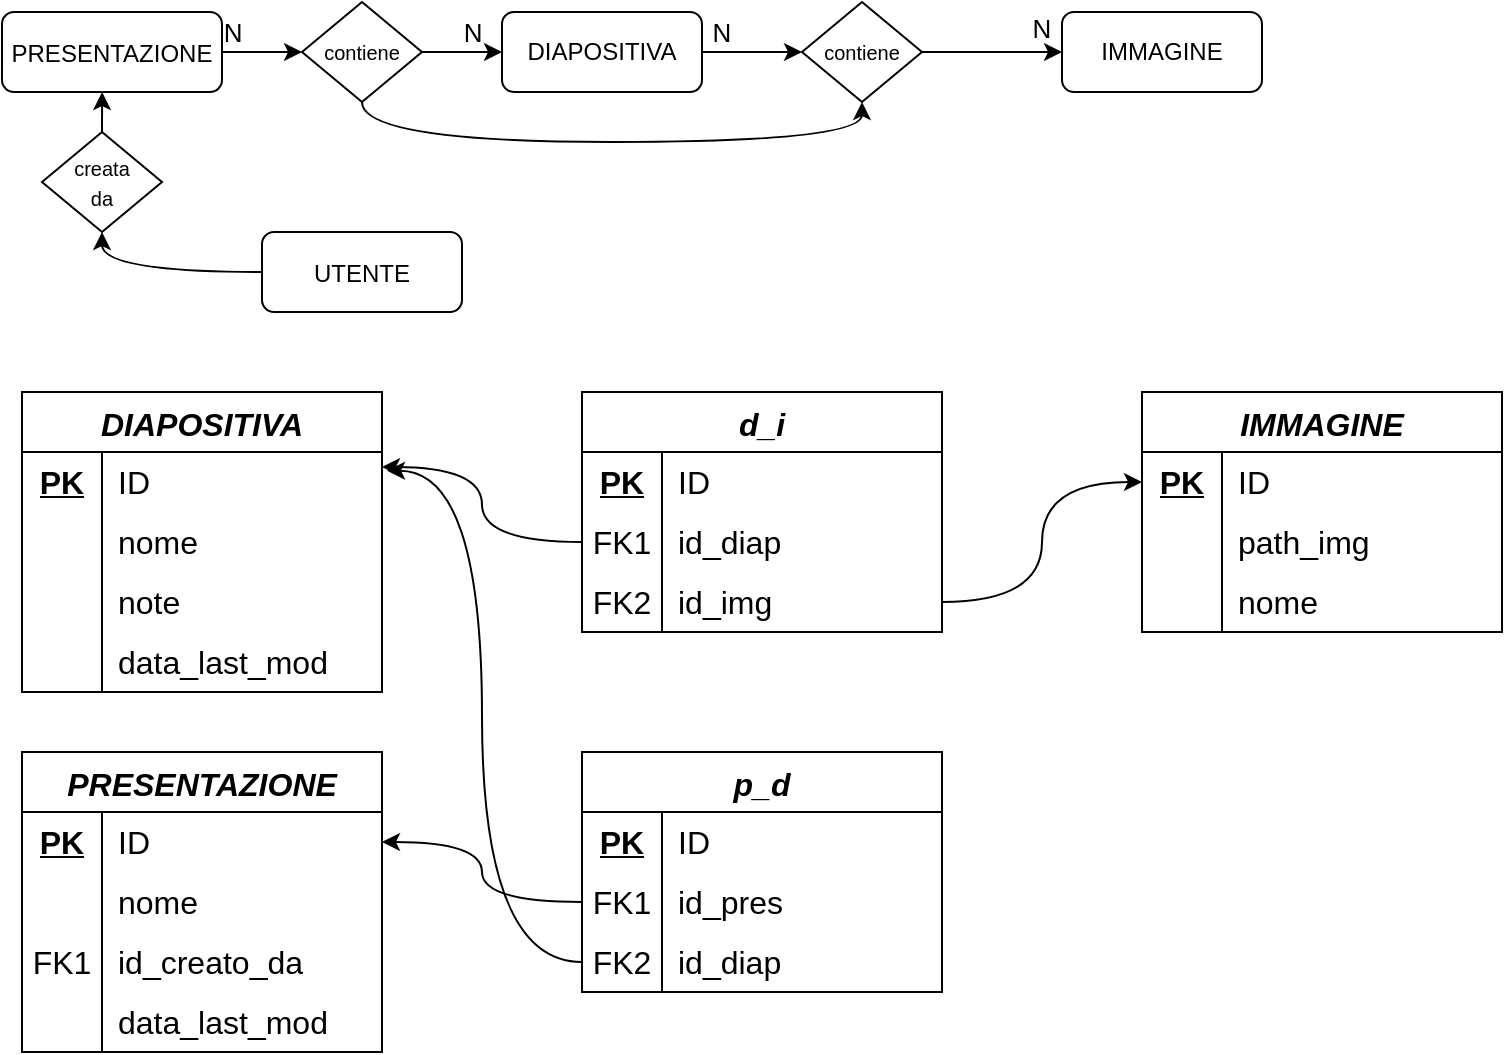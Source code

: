 <mxfile version="20.8.13" type="device"><diagram id="C5RBs43oDa-KdzZeNtuy" name="Page-1"><mxGraphModel dx="977" dy="1077" grid="1" gridSize="10" guides="1" tooltips="1" connect="1" arrows="1" fold="1" page="1" pageScale="1" pageWidth="827" pageHeight="1169" math="0" shadow="0"><root><mxCell id="WIyWlLk6GJQsqaUBKTNV-0"/><mxCell id="WIyWlLk6GJQsqaUBKTNV-1" parent="WIyWlLk6GJQsqaUBKTNV-0"/><mxCell id="9NFV3oG-0b1aUYeDkSqM-2" style="edgeStyle=orthogonalEdgeStyle;rounded=0;orthogonalLoop=1;jettySize=auto;html=1;exitX=1;exitY=0.5;exitDx=0;exitDy=0;entryX=0;entryY=0.5;entryDx=0;entryDy=0;fontSize=13;" edge="1" parent="WIyWlLk6GJQsqaUBKTNV-1" source="9NFV3oG-0b1aUYeDkSqM-0" target="9NFV3oG-0b1aUYeDkSqM-1"><mxGeometry relative="1" as="geometry"/></mxCell><mxCell id="9NFV3oG-0b1aUYeDkSqM-0" value="DIAPOSITIVA" style="rounded=1;whiteSpace=wrap;html=1;" vertex="1" parent="WIyWlLk6GJQsqaUBKTNV-1"><mxGeometry x="280" y="40" width="100" height="40" as="geometry"/></mxCell><mxCell id="9NFV3oG-0b1aUYeDkSqM-4" style="edgeStyle=orthogonalEdgeStyle;rounded=0;orthogonalLoop=1;jettySize=auto;html=1;exitX=1;exitY=0.5;exitDx=0;exitDy=0;entryX=0;entryY=0.5;entryDx=0;entryDy=0;fontSize=13;" edge="1" parent="WIyWlLk6GJQsqaUBKTNV-1" source="9NFV3oG-0b1aUYeDkSqM-1" target="9NFV3oG-0b1aUYeDkSqM-3"><mxGeometry relative="1" as="geometry"/></mxCell><mxCell id="9NFV3oG-0b1aUYeDkSqM-1" value="&lt;font style=&quot;font-size: 10px;&quot;&gt;contiene&lt;/font&gt;" style="rhombus;whiteSpace=wrap;html=1;" vertex="1" parent="WIyWlLk6GJQsqaUBKTNV-1"><mxGeometry x="430" y="35" width="60" height="50" as="geometry"/></mxCell><mxCell id="9NFV3oG-0b1aUYeDkSqM-3" value="IMMAGINE" style="rounded=1;whiteSpace=wrap;html=1;" vertex="1" parent="WIyWlLk6GJQsqaUBKTNV-1"><mxGeometry x="560" y="40" width="100" height="40" as="geometry"/></mxCell><mxCell id="9NFV3oG-0b1aUYeDkSqM-89" style="edgeStyle=orthogonalEdgeStyle;curved=1;rounded=0;orthogonalLoop=1;jettySize=auto;html=1;exitX=0;exitY=0.5;exitDx=0;exitDy=0;entryX=0.5;entryY=1;entryDx=0;entryDy=0;fontSize=13;" edge="1" parent="WIyWlLk6GJQsqaUBKTNV-1" source="9NFV3oG-0b1aUYeDkSqM-5" target="9NFV3oG-0b1aUYeDkSqM-88"><mxGeometry relative="1" as="geometry"/></mxCell><mxCell id="9NFV3oG-0b1aUYeDkSqM-5" value="&lt;font style=&quot;font-size: 12px;&quot;&gt;UTENTE&lt;/font&gt;" style="rounded=1;whiteSpace=wrap;html=1;fontSize=13;" vertex="1" parent="WIyWlLk6GJQsqaUBKTNV-1"><mxGeometry x="160" y="150" width="100" height="40" as="geometry"/></mxCell><mxCell id="9NFV3oG-0b1aUYeDkSqM-8" value="DIAPOSITIVA" style="shape=table;startSize=30;container=1;collapsible=0;childLayout=tableLayout;fixedRows=1;rowLines=0;fontStyle=3;strokeColor=default;fontSize=16;" vertex="1" parent="WIyWlLk6GJQsqaUBKTNV-1"><mxGeometry x="40" y="230" width="180" height="150" as="geometry"/></mxCell><mxCell id="9NFV3oG-0b1aUYeDkSqM-9" value="" style="shape=tableRow;horizontal=0;startSize=0;swimlaneHead=0;swimlaneBody=0;top=0;left=0;bottom=0;right=0;collapsible=0;dropTarget=0;fillColor=none;points=[[0,0.5],[1,0.5]];portConstraint=eastwest;strokeColor=inherit;fontSize=16;" vertex="1" parent="9NFV3oG-0b1aUYeDkSqM-8"><mxGeometry y="30" width="180" height="30" as="geometry"/></mxCell><mxCell id="9NFV3oG-0b1aUYeDkSqM-10" value="&lt;b&gt;&lt;u&gt;PK&lt;/u&gt;&lt;/b&gt;" style="shape=partialRectangle;html=1;whiteSpace=wrap;connectable=0;fillColor=none;top=0;left=0;bottom=0;right=0;overflow=hidden;pointerEvents=1;strokeColor=inherit;fontSize=16;" vertex="1" parent="9NFV3oG-0b1aUYeDkSqM-9"><mxGeometry width="40" height="30" as="geometry"><mxRectangle width="40" height="30" as="alternateBounds"/></mxGeometry></mxCell><mxCell id="9NFV3oG-0b1aUYeDkSqM-11" value="ID" style="shape=partialRectangle;html=1;whiteSpace=wrap;connectable=0;fillColor=none;top=0;left=0;bottom=0;right=0;align=left;spacingLeft=6;overflow=hidden;strokeColor=inherit;fontSize=16;" vertex="1" parent="9NFV3oG-0b1aUYeDkSqM-9"><mxGeometry x="40" width="140" height="30" as="geometry"><mxRectangle width="140" height="30" as="alternateBounds"/></mxGeometry></mxCell><mxCell id="9NFV3oG-0b1aUYeDkSqM-12" value="" style="shape=tableRow;horizontal=0;startSize=0;swimlaneHead=0;swimlaneBody=0;top=0;left=0;bottom=0;right=0;collapsible=0;dropTarget=0;fillColor=none;points=[[0,0.5],[1,0.5]];portConstraint=eastwest;strokeColor=inherit;fontSize=16;" vertex="1" parent="9NFV3oG-0b1aUYeDkSqM-8"><mxGeometry y="60" width="180" height="30" as="geometry"/></mxCell><mxCell id="9NFV3oG-0b1aUYeDkSqM-13" value="" style="shape=partialRectangle;html=1;whiteSpace=wrap;connectable=0;fillColor=none;top=0;left=0;bottom=0;right=0;overflow=hidden;strokeColor=inherit;fontSize=16;" vertex="1" parent="9NFV3oG-0b1aUYeDkSqM-12"><mxGeometry width="40" height="30" as="geometry"><mxRectangle width="40" height="30" as="alternateBounds"/></mxGeometry></mxCell><mxCell id="9NFV3oG-0b1aUYeDkSqM-14" value="nome" style="shape=partialRectangle;html=1;whiteSpace=wrap;connectable=0;fillColor=none;top=0;left=0;bottom=0;right=0;align=left;spacingLeft=6;overflow=hidden;strokeColor=inherit;fontSize=16;" vertex="1" parent="9NFV3oG-0b1aUYeDkSqM-12"><mxGeometry x="40" width="140" height="30" as="geometry"><mxRectangle width="140" height="30" as="alternateBounds"/></mxGeometry></mxCell><mxCell id="9NFV3oG-0b1aUYeDkSqM-18" value="" style="shape=tableRow;horizontal=0;startSize=0;swimlaneHead=0;swimlaneBody=0;top=0;left=0;bottom=0;right=0;collapsible=0;dropTarget=0;fillColor=none;points=[[0,0.5],[1,0.5]];portConstraint=eastwest;strokeColor=inherit;fontSize=16;" vertex="1" parent="9NFV3oG-0b1aUYeDkSqM-8"><mxGeometry y="90" width="180" height="30" as="geometry"/></mxCell><mxCell id="9NFV3oG-0b1aUYeDkSqM-19" value="" style="shape=partialRectangle;html=1;whiteSpace=wrap;connectable=0;fillColor=none;top=0;left=0;bottom=0;right=0;overflow=hidden;strokeColor=inherit;fontSize=16;" vertex="1" parent="9NFV3oG-0b1aUYeDkSqM-18"><mxGeometry width="40" height="30" as="geometry"><mxRectangle width="40" height="30" as="alternateBounds"/></mxGeometry></mxCell><mxCell id="9NFV3oG-0b1aUYeDkSqM-20" value="note" style="shape=partialRectangle;html=1;whiteSpace=wrap;connectable=0;fillColor=none;top=0;left=0;bottom=0;right=0;align=left;spacingLeft=6;overflow=hidden;strokeColor=inherit;fontSize=16;" vertex="1" parent="9NFV3oG-0b1aUYeDkSqM-18"><mxGeometry x="40" width="140" height="30" as="geometry"><mxRectangle width="140" height="30" as="alternateBounds"/></mxGeometry></mxCell><mxCell id="9NFV3oG-0b1aUYeDkSqM-21" value="" style="shape=tableRow;horizontal=0;startSize=0;swimlaneHead=0;swimlaneBody=0;top=0;left=0;bottom=0;right=0;collapsible=0;dropTarget=0;fillColor=none;points=[[0,0.5],[1,0.5]];portConstraint=eastwest;strokeColor=inherit;fontSize=16;" vertex="1" parent="9NFV3oG-0b1aUYeDkSqM-8"><mxGeometry y="120" width="180" height="30" as="geometry"/></mxCell><mxCell id="9NFV3oG-0b1aUYeDkSqM-22" value="" style="shape=partialRectangle;html=1;whiteSpace=wrap;connectable=0;fillColor=none;top=0;left=0;bottom=0;right=0;overflow=hidden;strokeColor=inherit;fontSize=16;" vertex="1" parent="9NFV3oG-0b1aUYeDkSqM-21"><mxGeometry width="40" height="30" as="geometry"><mxRectangle width="40" height="30" as="alternateBounds"/></mxGeometry></mxCell><mxCell id="9NFV3oG-0b1aUYeDkSqM-23" value="data_last_mod" style="shape=partialRectangle;html=1;whiteSpace=wrap;connectable=0;fillColor=none;top=0;left=0;bottom=0;right=0;align=left;spacingLeft=6;overflow=hidden;strokeColor=inherit;fontSize=16;" vertex="1" parent="9NFV3oG-0b1aUYeDkSqM-21"><mxGeometry x="40" width="140" height="30" as="geometry"><mxRectangle width="140" height="30" as="alternateBounds"/></mxGeometry></mxCell><mxCell id="9NFV3oG-0b1aUYeDkSqM-24" value="IMMAGINE" style="shape=table;startSize=30;container=1;collapsible=0;childLayout=tableLayout;fixedRows=1;rowLines=0;fontStyle=3;strokeColor=default;fontSize=16;" vertex="1" parent="WIyWlLk6GJQsqaUBKTNV-1"><mxGeometry x="600" y="230" width="180" height="120" as="geometry"/></mxCell><mxCell id="9NFV3oG-0b1aUYeDkSqM-25" value="" style="shape=tableRow;horizontal=0;startSize=0;swimlaneHead=0;swimlaneBody=0;top=0;left=0;bottom=0;right=0;collapsible=0;dropTarget=0;fillColor=none;points=[[0,0.5],[1,0.5]];portConstraint=eastwest;strokeColor=inherit;fontSize=16;" vertex="1" parent="9NFV3oG-0b1aUYeDkSqM-24"><mxGeometry y="30" width="180" height="30" as="geometry"/></mxCell><mxCell id="9NFV3oG-0b1aUYeDkSqM-26" value="&lt;b&gt;&lt;u&gt;PK&lt;/u&gt;&lt;/b&gt;" style="shape=partialRectangle;html=1;whiteSpace=wrap;connectable=0;fillColor=none;top=0;left=0;bottom=0;right=0;overflow=hidden;pointerEvents=1;strokeColor=inherit;fontSize=16;" vertex="1" parent="9NFV3oG-0b1aUYeDkSqM-25"><mxGeometry width="40" height="30" as="geometry"><mxRectangle width="40" height="30" as="alternateBounds"/></mxGeometry></mxCell><mxCell id="9NFV3oG-0b1aUYeDkSqM-27" value="ID" style="shape=partialRectangle;html=1;whiteSpace=wrap;connectable=0;fillColor=none;top=0;left=0;bottom=0;right=0;align=left;spacingLeft=6;overflow=hidden;strokeColor=inherit;fontSize=16;" vertex="1" parent="9NFV3oG-0b1aUYeDkSqM-25"><mxGeometry x="40" width="140" height="30" as="geometry"><mxRectangle width="140" height="30" as="alternateBounds"/></mxGeometry></mxCell><mxCell id="9NFV3oG-0b1aUYeDkSqM-28" value="" style="shape=tableRow;horizontal=0;startSize=0;swimlaneHead=0;swimlaneBody=0;top=0;left=0;bottom=0;right=0;collapsible=0;dropTarget=0;fillColor=none;points=[[0,0.5],[1,0.5]];portConstraint=eastwest;strokeColor=inherit;fontSize=16;" vertex="1" parent="9NFV3oG-0b1aUYeDkSqM-24"><mxGeometry y="60" width="180" height="30" as="geometry"/></mxCell><mxCell id="9NFV3oG-0b1aUYeDkSqM-29" value="" style="shape=partialRectangle;html=1;whiteSpace=wrap;connectable=0;fillColor=none;top=0;left=0;bottom=0;right=0;overflow=hidden;strokeColor=inherit;fontSize=16;" vertex="1" parent="9NFV3oG-0b1aUYeDkSqM-28"><mxGeometry width="40" height="30" as="geometry"><mxRectangle width="40" height="30" as="alternateBounds"/></mxGeometry></mxCell><mxCell id="9NFV3oG-0b1aUYeDkSqM-30" value="path_img" style="shape=partialRectangle;html=1;whiteSpace=wrap;connectable=0;fillColor=none;top=0;left=0;bottom=0;right=0;align=left;spacingLeft=6;overflow=hidden;strokeColor=inherit;fontSize=16;" vertex="1" parent="9NFV3oG-0b1aUYeDkSqM-28"><mxGeometry x="40" width="140" height="30" as="geometry"><mxRectangle width="140" height="30" as="alternateBounds"/></mxGeometry></mxCell><mxCell id="9NFV3oG-0b1aUYeDkSqM-31" value="" style="shape=tableRow;horizontal=0;startSize=0;swimlaneHead=0;swimlaneBody=0;top=0;left=0;bottom=0;right=0;collapsible=0;dropTarget=0;fillColor=none;points=[[0,0.5],[1,0.5]];portConstraint=eastwest;strokeColor=inherit;fontSize=16;" vertex="1" parent="9NFV3oG-0b1aUYeDkSqM-24"><mxGeometry y="90" width="180" height="30" as="geometry"/></mxCell><mxCell id="9NFV3oG-0b1aUYeDkSqM-32" value="" style="shape=partialRectangle;html=1;whiteSpace=wrap;connectable=0;fillColor=none;top=0;left=0;bottom=0;right=0;overflow=hidden;strokeColor=inherit;fontSize=16;" vertex="1" parent="9NFV3oG-0b1aUYeDkSqM-31"><mxGeometry width="40" height="30" as="geometry"><mxRectangle width="40" height="30" as="alternateBounds"/></mxGeometry></mxCell><mxCell id="9NFV3oG-0b1aUYeDkSqM-33" value="nome" style="shape=partialRectangle;html=1;whiteSpace=wrap;connectable=0;fillColor=none;top=0;left=0;bottom=0;right=0;align=left;spacingLeft=6;overflow=hidden;strokeColor=inherit;fontSize=16;" vertex="1" parent="9NFV3oG-0b1aUYeDkSqM-31"><mxGeometry x="40" width="140" height="30" as="geometry"><mxRectangle width="140" height="30" as="alternateBounds"/></mxGeometry></mxCell><mxCell id="9NFV3oG-0b1aUYeDkSqM-37" value="N" style="text;html=1;strokeColor=none;fillColor=none;align=center;verticalAlign=middle;whiteSpace=wrap;rounded=0;fontSize=13;" vertex="1" parent="WIyWlLk6GJQsqaUBKTNV-1"><mxGeometry x="380" y="42.5" width="20" height="15" as="geometry"/></mxCell><mxCell id="9NFV3oG-0b1aUYeDkSqM-38" value="N" style="text;html=1;strokeColor=none;fillColor=none;align=center;verticalAlign=middle;whiteSpace=wrap;rounded=0;fontSize=13;" vertex="1" parent="WIyWlLk6GJQsqaUBKTNV-1"><mxGeometry x="540" y="40" width="20" height="15" as="geometry"/></mxCell><mxCell id="9NFV3oG-0b1aUYeDkSqM-39" value="d_i" style="shape=table;startSize=30;container=1;collapsible=0;childLayout=tableLayout;fixedRows=1;rowLines=0;fontStyle=3;strokeColor=default;fontSize=16;" vertex="1" parent="WIyWlLk6GJQsqaUBKTNV-1"><mxGeometry x="320" y="230" width="180" height="120" as="geometry"/></mxCell><mxCell id="9NFV3oG-0b1aUYeDkSqM-40" value="" style="shape=tableRow;horizontal=0;startSize=0;swimlaneHead=0;swimlaneBody=0;top=0;left=0;bottom=0;right=0;collapsible=0;dropTarget=0;fillColor=none;points=[[0,0.5],[1,0.5]];portConstraint=eastwest;strokeColor=inherit;fontSize=16;" vertex="1" parent="9NFV3oG-0b1aUYeDkSqM-39"><mxGeometry y="30" width="180" height="30" as="geometry"/></mxCell><mxCell id="9NFV3oG-0b1aUYeDkSqM-41" value="&lt;b&gt;&lt;u&gt;PK&lt;/u&gt;&lt;/b&gt;" style="shape=partialRectangle;html=1;whiteSpace=wrap;connectable=0;fillColor=none;top=0;left=0;bottom=0;right=0;overflow=hidden;pointerEvents=1;strokeColor=inherit;fontSize=16;" vertex="1" parent="9NFV3oG-0b1aUYeDkSqM-40"><mxGeometry width="40" height="30" as="geometry"><mxRectangle width="40" height="30" as="alternateBounds"/></mxGeometry></mxCell><mxCell id="9NFV3oG-0b1aUYeDkSqM-42" value="ID" style="shape=partialRectangle;html=1;whiteSpace=wrap;connectable=0;fillColor=none;top=0;left=0;bottom=0;right=0;align=left;spacingLeft=6;overflow=hidden;strokeColor=inherit;fontSize=16;" vertex="1" parent="9NFV3oG-0b1aUYeDkSqM-40"><mxGeometry x="40" width="140" height="30" as="geometry"><mxRectangle width="140" height="30" as="alternateBounds"/></mxGeometry></mxCell><mxCell id="9NFV3oG-0b1aUYeDkSqM-43" value="" style="shape=tableRow;horizontal=0;startSize=0;swimlaneHead=0;swimlaneBody=0;top=0;left=0;bottom=0;right=0;collapsible=0;dropTarget=0;fillColor=none;points=[[0,0.5],[1,0.5]];portConstraint=eastwest;strokeColor=inherit;fontSize=16;" vertex="1" parent="9NFV3oG-0b1aUYeDkSqM-39"><mxGeometry y="60" width="180" height="30" as="geometry"/></mxCell><mxCell id="9NFV3oG-0b1aUYeDkSqM-44" value="FK1" style="shape=partialRectangle;html=1;whiteSpace=wrap;connectable=0;fillColor=none;top=0;left=0;bottom=0;right=0;overflow=hidden;strokeColor=inherit;fontSize=16;" vertex="1" parent="9NFV3oG-0b1aUYeDkSqM-43"><mxGeometry width="40" height="30" as="geometry"><mxRectangle width="40" height="30" as="alternateBounds"/></mxGeometry></mxCell><mxCell id="9NFV3oG-0b1aUYeDkSqM-45" value="id_diap" style="shape=partialRectangle;html=1;whiteSpace=wrap;connectable=0;fillColor=none;top=0;left=0;bottom=0;right=0;align=left;spacingLeft=6;overflow=hidden;strokeColor=inherit;fontSize=16;" vertex="1" parent="9NFV3oG-0b1aUYeDkSqM-43"><mxGeometry x="40" width="140" height="30" as="geometry"><mxRectangle width="140" height="30" as="alternateBounds"/></mxGeometry></mxCell><mxCell id="9NFV3oG-0b1aUYeDkSqM-46" value="" style="shape=tableRow;horizontal=0;startSize=0;swimlaneHead=0;swimlaneBody=0;top=0;left=0;bottom=0;right=0;collapsible=0;dropTarget=0;fillColor=none;points=[[0,0.5],[1,0.5]];portConstraint=eastwest;strokeColor=inherit;fontSize=16;" vertex="1" parent="9NFV3oG-0b1aUYeDkSqM-39"><mxGeometry y="90" width="180" height="30" as="geometry"/></mxCell><mxCell id="9NFV3oG-0b1aUYeDkSqM-47" value="FK2" style="shape=partialRectangle;html=1;whiteSpace=wrap;connectable=0;fillColor=none;top=0;left=0;bottom=0;right=0;overflow=hidden;strokeColor=inherit;fontSize=16;" vertex="1" parent="9NFV3oG-0b1aUYeDkSqM-46"><mxGeometry width="40" height="30" as="geometry"><mxRectangle width="40" height="30" as="alternateBounds"/></mxGeometry></mxCell><mxCell id="9NFV3oG-0b1aUYeDkSqM-48" value="id_img" style="shape=partialRectangle;html=1;whiteSpace=wrap;connectable=0;fillColor=none;top=0;left=0;bottom=0;right=0;align=left;spacingLeft=6;overflow=hidden;strokeColor=inherit;fontSize=16;" vertex="1" parent="9NFV3oG-0b1aUYeDkSqM-46"><mxGeometry x="40" width="140" height="30" as="geometry"><mxRectangle width="140" height="30" as="alternateBounds"/></mxGeometry></mxCell><mxCell id="9NFV3oG-0b1aUYeDkSqM-50" style="edgeStyle=orthogonalEdgeStyle;rounded=0;orthogonalLoop=1;jettySize=auto;html=1;exitX=0;exitY=0.5;exitDx=0;exitDy=0;entryX=1;entryY=0.25;entryDx=0;entryDy=0;fontSize=13;curved=1;" edge="1" parent="WIyWlLk6GJQsqaUBKTNV-1" source="9NFV3oG-0b1aUYeDkSqM-43" target="9NFV3oG-0b1aUYeDkSqM-8"><mxGeometry relative="1" as="geometry"/></mxCell><mxCell id="9NFV3oG-0b1aUYeDkSqM-51" style="edgeStyle=orthogonalEdgeStyle;curved=1;rounded=0;orthogonalLoop=1;jettySize=auto;html=1;exitX=1;exitY=0.5;exitDx=0;exitDy=0;entryX=0;entryY=0.5;entryDx=0;entryDy=0;fontSize=13;" edge="1" parent="WIyWlLk6GJQsqaUBKTNV-1" source="9NFV3oG-0b1aUYeDkSqM-46" target="9NFV3oG-0b1aUYeDkSqM-25"><mxGeometry relative="1" as="geometry"/></mxCell><mxCell id="9NFV3oG-0b1aUYeDkSqM-55" style="edgeStyle=orthogonalEdgeStyle;curved=1;rounded=0;orthogonalLoop=1;jettySize=auto;html=1;exitX=1;exitY=0.5;exitDx=0;exitDy=0;entryX=0;entryY=0.5;entryDx=0;entryDy=0;fontSize=13;" edge="1" parent="WIyWlLk6GJQsqaUBKTNV-1" source="9NFV3oG-0b1aUYeDkSqM-53" target="9NFV3oG-0b1aUYeDkSqM-54"><mxGeometry relative="1" as="geometry"/></mxCell><mxCell id="9NFV3oG-0b1aUYeDkSqM-53" value="&lt;font style=&quot;font-size: 12px;&quot;&gt;PRESENTAZIONE&lt;/font&gt;" style="rounded=1;whiteSpace=wrap;html=1;fontSize=13;" vertex="1" parent="WIyWlLk6GJQsqaUBKTNV-1"><mxGeometry x="30" y="40" width="110" height="40" as="geometry"/></mxCell><mxCell id="9NFV3oG-0b1aUYeDkSqM-56" style="edgeStyle=orthogonalEdgeStyle;curved=1;rounded=0;orthogonalLoop=1;jettySize=auto;html=1;exitX=1;exitY=0.5;exitDx=0;exitDy=0;entryX=0;entryY=0.5;entryDx=0;entryDy=0;fontSize=13;" edge="1" parent="WIyWlLk6GJQsqaUBKTNV-1" source="9NFV3oG-0b1aUYeDkSqM-54" target="9NFV3oG-0b1aUYeDkSqM-0"><mxGeometry relative="1" as="geometry"/></mxCell><mxCell id="9NFV3oG-0b1aUYeDkSqM-73" style="edgeStyle=orthogonalEdgeStyle;curved=1;rounded=0;orthogonalLoop=1;jettySize=auto;html=1;exitX=0.5;exitY=1;exitDx=0;exitDy=0;entryX=0.5;entryY=1;entryDx=0;entryDy=0;fontSize=13;" edge="1" parent="WIyWlLk6GJQsqaUBKTNV-1" source="9NFV3oG-0b1aUYeDkSqM-54" target="9NFV3oG-0b1aUYeDkSqM-1"><mxGeometry relative="1" as="geometry"/></mxCell><mxCell id="9NFV3oG-0b1aUYeDkSqM-54" value="&lt;font style=&quot;font-size: 10px;&quot;&gt;contiene&lt;/font&gt;" style="rhombus;whiteSpace=wrap;html=1;" vertex="1" parent="WIyWlLk6GJQsqaUBKTNV-1"><mxGeometry x="180" y="35" width="60" height="50" as="geometry"/></mxCell><mxCell id="9NFV3oG-0b1aUYeDkSqM-57" value="N" style="text;html=1;align=center;verticalAlign=middle;resizable=0;points=[];autosize=1;strokeColor=none;fillColor=none;fontSize=13;" vertex="1" parent="WIyWlLk6GJQsqaUBKTNV-1"><mxGeometry x="130" y="35" width="30" height="30" as="geometry"/></mxCell><mxCell id="9NFV3oG-0b1aUYeDkSqM-58" value="N" style="text;html=1;align=center;verticalAlign=middle;resizable=0;points=[];autosize=1;strokeColor=none;fillColor=none;fontSize=13;" vertex="1" parent="WIyWlLk6GJQsqaUBKTNV-1"><mxGeometry x="250" y="35" width="30" height="30" as="geometry"/></mxCell><mxCell id="9NFV3oG-0b1aUYeDkSqM-59" value="p_d" style="shape=table;startSize=30;container=1;collapsible=0;childLayout=tableLayout;fixedRows=1;rowLines=0;fontStyle=3;strokeColor=default;fontSize=16;" vertex="1" parent="WIyWlLk6GJQsqaUBKTNV-1"><mxGeometry x="320" y="410" width="180" height="120" as="geometry"/></mxCell><mxCell id="9NFV3oG-0b1aUYeDkSqM-60" value="" style="shape=tableRow;horizontal=0;startSize=0;swimlaneHead=0;swimlaneBody=0;top=0;left=0;bottom=0;right=0;collapsible=0;dropTarget=0;fillColor=none;points=[[0,0.5],[1,0.5]];portConstraint=eastwest;strokeColor=inherit;fontSize=16;" vertex="1" parent="9NFV3oG-0b1aUYeDkSqM-59"><mxGeometry y="30" width="180" height="30" as="geometry"/></mxCell><mxCell id="9NFV3oG-0b1aUYeDkSqM-61" value="&lt;b&gt;&lt;u&gt;PK&lt;/u&gt;&lt;/b&gt;" style="shape=partialRectangle;html=1;whiteSpace=wrap;connectable=0;fillColor=none;top=0;left=0;bottom=0;right=0;overflow=hidden;pointerEvents=1;strokeColor=inherit;fontSize=16;" vertex="1" parent="9NFV3oG-0b1aUYeDkSqM-60"><mxGeometry width="40" height="30" as="geometry"><mxRectangle width="40" height="30" as="alternateBounds"/></mxGeometry></mxCell><mxCell id="9NFV3oG-0b1aUYeDkSqM-62" value="ID" style="shape=partialRectangle;html=1;whiteSpace=wrap;connectable=0;fillColor=none;top=0;left=0;bottom=0;right=0;align=left;spacingLeft=6;overflow=hidden;strokeColor=inherit;fontSize=16;" vertex="1" parent="9NFV3oG-0b1aUYeDkSqM-60"><mxGeometry x="40" width="140" height="30" as="geometry"><mxRectangle width="140" height="30" as="alternateBounds"/></mxGeometry></mxCell><mxCell id="9NFV3oG-0b1aUYeDkSqM-63" value="" style="shape=tableRow;horizontal=0;startSize=0;swimlaneHead=0;swimlaneBody=0;top=0;left=0;bottom=0;right=0;collapsible=0;dropTarget=0;fillColor=none;points=[[0,0.5],[1,0.5]];portConstraint=eastwest;strokeColor=inherit;fontSize=16;" vertex="1" parent="9NFV3oG-0b1aUYeDkSqM-59"><mxGeometry y="60" width="180" height="30" as="geometry"/></mxCell><mxCell id="9NFV3oG-0b1aUYeDkSqM-64" value="FK1" style="shape=partialRectangle;html=1;whiteSpace=wrap;connectable=0;fillColor=none;top=0;left=0;bottom=0;right=0;overflow=hidden;strokeColor=inherit;fontSize=16;" vertex="1" parent="9NFV3oG-0b1aUYeDkSqM-63"><mxGeometry width="40" height="30" as="geometry"><mxRectangle width="40" height="30" as="alternateBounds"/></mxGeometry></mxCell><mxCell id="9NFV3oG-0b1aUYeDkSqM-65" value="id_pres" style="shape=partialRectangle;html=1;whiteSpace=wrap;connectable=0;fillColor=none;top=0;left=0;bottom=0;right=0;align=left;spacingLeft=6;overflow=hidden;strokeColor=inherit;fontSize=16;" vertex="1" parent="9NFV3oG-0b1aUYeDkSqM-63"><mxGeometry x="40" width="140" height="30" as="geometry"><mxRectangle width="140" height="30" as="alternateBounds"/></mxGeometry></mxCell><mxCell id="9NFV3oG-0b1aUYeDkSqM-66" value="" style="shape=tableRow;horizontal=0;startSize=0;swimlaneHead=0;swimlaneBody=0;top=0;left=0;bottom=0;right=0;collapsible=0;dropTarget=0;fillColor=none;points=[[0,0.5],[1,0.5]];portConstraint=eastwest;strokeColor=inherit;fontSize=16;" vertex="1" parent="9NFV3oG-0b1aUYeDkSqM-59"><mxGeometry y="90" width="180" height="30" as="geometry"/></mxCell><mxCell id="9NFV3oG-0b1aUYeDkSqM-67" value="FK2" style="shape=partialRectangle;html=1;whiteSpace=wrap;connectable=0;fillColor=none;top=0;left=0;bottom=0;right=0;overflow=hidden;strokeColor=inherit;fontSize=16;" vertex="1" parent="9NFV3oG-0b1aUYeDkSqM-66"><mxGeometry width="40" height="30" as="geometry"><mxRectangle width="40" height="30" as="alternateBounds"/></mxGeometry></mxCell><mxCell id="9NFV3oG-0b1aUYeDkSqM-68" value="id_diap" style="shape=partialRectangle;html=1;whiteSpace=wrap;connectable=0;fillColor=none;top=0;left=0;bottom=0;right=0;align=left;spacingLeft=6;overflow=hidden;strokeColor=inherit;fontSize=16;" vertex="1" parent="9NFV3oG-0b1aUYeDkSqM-66"><mxGeometry x="40" width="140" height="30" as="geometry"><mxRectangle width="140" height="30" as="alternateBounds"/></mxGeometry></mxCell><mxCell id="9NFV3oG-0b1aUYeDkSqM-72" style="edgeStyle=orthogonalEdgeStyle;curved=1;rounded=0;orthogonalLoop=1;jettySize=auto;html=1;exitX=0;exitY=0.5;exitDx=0;exitDy=0;fontSize=13;entryX=1;entryY=0.5;entryDx=0;entryDy=0;" edge="1" parent="WIyWlLk6GJQsqaUBKTNV-1" source="9NFV3oG-0b1aUYeDkSqM-63" target="9NFV3oG-0b1aUYeDkSqM-75"><mxGeometry relative="1" as="geometry"><mxPoint x="200" y="470" as="targetPoint"/></mxGeometry></mxCell><mxCell id="9NFV3oG-0b1aUYeDkSqM-74" value="PRESENTAZIONE" style="shape=table;startSize=30;container=1;collapsible=0;childLayout=tableLayout;fixedRows=1;rowLines=0;fontStyle=3;strokeColor=default;fontSize=16;" vertex="1" parent="WIyWlLk6GJQsqaUBKTNV-1"><mxGeometry x="40" y="410" width="180" height="150" as="geometry"/></mxCell><mxCell id="9NFV3oG-0b1aUYeDkSqM-75" value="" style="shape=tableRow;horizontal=0;startSize=0;swimlaneHead=0;swimlaneBody=0;top=0;left=0;bottom=0;right=0;collapsible=0;dropTarget=0;fillColor=none;points=[[0,0.5],[1,0.5]];portConstraint=eastwest;strokeColor=inherit;fontSize=16;" vertex="1" parent="9NFV3oG-0b1aUYeDkSqM-74"><mxGeometry y="30" width="180" height="30" as="geometry"/></mxCell><mxCell id="9NFV3oG-0b1aUYeDkSqM-76" value="&lt;b&gt;&lt;u&gt;PK&lt;/u&gt;&lt;/b&gt;" style="shape=partialRectangle;html=1;whiteSpace=wrap;connectable=0;fillColor=none;top=0;left=0;bottom=0;right=0;overflow=hidden;pointerEvents=1;strokeColor=inherit;fontSize=16;" vertex="1" parent="9NFV3oG-0b1aUYeDkSqM-75"><mxGeometry width="40" height="30" as="geometry"><mxRectangle width="40" height="30" as="alternateBounds"/></mxGeometry></mxCell><mxCell id="9NFV3oG-0b1aUYeDkSqM-77" value="ID" style="shape=partialRectangle;html=1;whiteSpace=wrap;connectable=0;fillColor=none;top=0;left=0;bottom=0;right=0;align=left;spacingLeft=6;overflow=hidden;strokeColor=inherit;fontSize=16;" vertex="1" parent="9NFV3oG-0b1aUYeDkSqM-75"><mxGeometry x="40" width="140" height="30" as="geometry"><mxRectangle width="140" height="30" as="alternateBounds"/></mxGeometry></mxCell><mxCell id="9NFV3oG-0b1aUYeDkSqM-78" value="" style="shape=tableRow;horizontal=0;startSize=0;swimlaneHead=0;swimlaneBody=0;top=0;left=0;bottom=0;right=0;collapsible=0;dropTarget=0;fillColor=none;points=[[0,0.5],[1,0.5]];portConstraint=eastwest;strokeColor=inherit;fontSize=16;" vertex="1" parent="9NFV3oG-0b1aUYeDkSqM-74"><mxGeometry y="60" width="180" height="30" as="geometry"/></mxCell><mxCell id="9NFV3oG-0b1aUYeDkSqM-79" value="" style="shape=partialRectangle;html=1;whiteSpace=wrap;connectable=0;fillColor=none;top=0;left=0;bottom=0;right=0;overflow=hidden;strokeColor=inherit;fontSize=16;" vertex="1" parent="9NFV3oG-0b1aUYeDkSqM-78"><mxGeometry width="40" height="30" as="geometry"><mxRectangle width="40" height="30" as="alternateBounds"/></mxGeometry></mxCell><mxCell id="9NFV3oG-0b1aUYeDkSqM-80" value="nome" style="shape=partialRectangle;html=1;whiteSpace=wrap;connectable=0;fillColor=none;top=0;left=0;bottom=0;right=0;align=left;spacingLeft=6;overflow=hidden;strokeColor=inherit;fontSize=16;" vertex="1" parent="9NFV3oG-0b1aUYeDkSqM-78"><mxGeometry x="40" width="140" height="30" as="geometry"><mxRectangle width="140" height="30" as="alternateBounds"/></mxGeometry></mxCell><mxCell id="9NFV3oG-0b1aUYeDkSqM-81" value="" style="shape=tableRow;horizontal=0;startSize=0;swimlaneHead=0;swimlaneBody=0;top=0;left=0;bottom=0;right=0;collapsible=0;dropTarget=0;fillColor=none;points=[[0,0.5],[1,0.5]];portConstraint=eastwest;strokeColor=inherit;fontSize=16;" vertex="1" parent="9NFV3oG-0b1aUYeDkSqM-74"><mxGeometry y="90" width="180" height="30" as="geometry"/></mxCell><mxCell id="9NFV3oG-0b1aUYeDkSqM-82" value="FK1" style="shape=partialRectangle;html=1;whiteSpace=wrap;connectable=0;fillColor=none;top=0;left=0;bottom=0;right=0;overflow=hidden;strokeColor=inherit;fontSize=16;" vertex="1" parent="9NFV3oG-0b1aUYeDkSqM-81"><mxGeometry width="40" height="30" as="geometry"><mxRectangle width="40" height="30" as="alternateBounds"/></mxGeometry></mxCell><mxCell id="9NFV3oG-0b1aUYeDkSqM-83" value="id_creato_da" style="shape=partialRectangle;html=1;whiteSpace=wrap;connectable=0;fillColor=none;top=0;left=0;bottom=0;right=0;align=left;spacingLeft=6;overflow=hidden;strokeColor=inherit;fontSize=16;" vertex="1" parent="9NFV3oG-0b1aUYeDkSqM-81"><mxGeometry x="40" width="140" height="30" as="geometry"><mxRectangle width="140" height="30" as="alternateBounds"/></mxGeometry></mxCell><mxCell id="9NFV3oG-0b1aUYeDkSqM-84" value="" style="shape=tableRow;horizontal=0;startSize=0;swimlaneHead=0;swimlaneBody=0;top=0;left=0;bottom=0;right=0;collapsible=0;dropTarget=0;fillColor=none;points=[[0,0.5],[1,0.5]];portConstraint=eastwest;strokeColor=inherit;fontSize=16;" vertex="1" parent="9NFV3oG-0b1aUYeDkSqM-74"><mxGeometry y="120" width="180" height="30" as="geometry"/></mxCell><mxCell id="9NFV3oG-0b1aUYeDkSqM-85" value="" style="shape=partialRectangle;html=1;whiteSpace=wrap;connectable=0;fillColor=none;top=0;left=0;bottom=0;right=0;overflow=hidden;strokeColor=inherit;fontSize=16;" vertex="1" parent="9NFV3oG-0b1aUYeDkSqM-84"><mxGeometry width="40" height="30" as="geometry"><mxRectangle width="40" height="30" as="alternateBounds"/></mxGeometry></mxCell><mxCell id="9NFV3oG-0b1aUYeDkSqM-86" value="data_last_mod" style="shape=partialRectangle;html=1;whiteSpace=wrap;connectable=0;fillColor=none;top=0;left=0;bottom=0;right=0;align=left;spacingLeft=6;overflow=hidden;strokeColor=inherit;fontSize=16;" vertex="1" parent="9NFV3oG-0b1aUYeDkSqM-84"><mxGeometry x="40" width="140" height="30" as="geometry"><mxRectangle width="140" height="30" as="alternateBounds"/></mxGeometry></mxCell><mxCell id="9NFV3oG-0b1aUYeDkSqM-90" style="edgeStyle=orthogonalEdgeStyle;curved=1;rounded=0;orthogonalLoop=1;jettySize=auto;html=1;exitX=0.5;exitY=0;exitDx=0;exitDy=0;entryX=0.455;entryY=1;entryDx=0;entryDy=0;entryPerimeter=0;fontSize=13;" edge="1" parent="WIyWlLk6GJQsqaUBKTNV-1" source="9NFV3oG-0b1aUYeDkSqM-88" target="9NFV3oG-0b1aUYeDkSqM-53"><mxGeometry relative="1" as="geometry"/></mxCell><mxCell id="9NFV3oG-0b1aUYeDkSqM-88" value="&lt;font style=&quot;font-size: 10px;&quot;&gt;creata&lt;br&gt;da&lt;/font&gt;" style="rhombus;whiteSpace=wrap;html=1;" vertex="1" parent="WIyWlLk6GJQsqaUBKTNV-1"><mxGeometry x="50" y="100" width="60" height="50" as="geometry"/></mxCell><mxCell id="9NFV3oG-0b1aUYeDkSqM-91" style="edgeStyle=orthogonalEdgeStyle;curved=1;rounded=0;orthogonalLoop=1;jettySize=auto;html=1;exitX=0;exitY=0.5;exitDx=0;exitDy=0;entryX=1.014;entryY=0.311;entryDx=0;entryDy=0;entryPerimeter=0;fontSize=13;" edge="1" parent="WIyWlLk6GJQsqaUBKTNV-1" source="9NFV3oG-0b1aUYeDkSqM-66" target="9NFV3oG-0b1aUYeDkSqM-9"><mxGeometry relative="1" as="geometry"/></mxCell></root></mxGraphModel></diagram></mxfile>